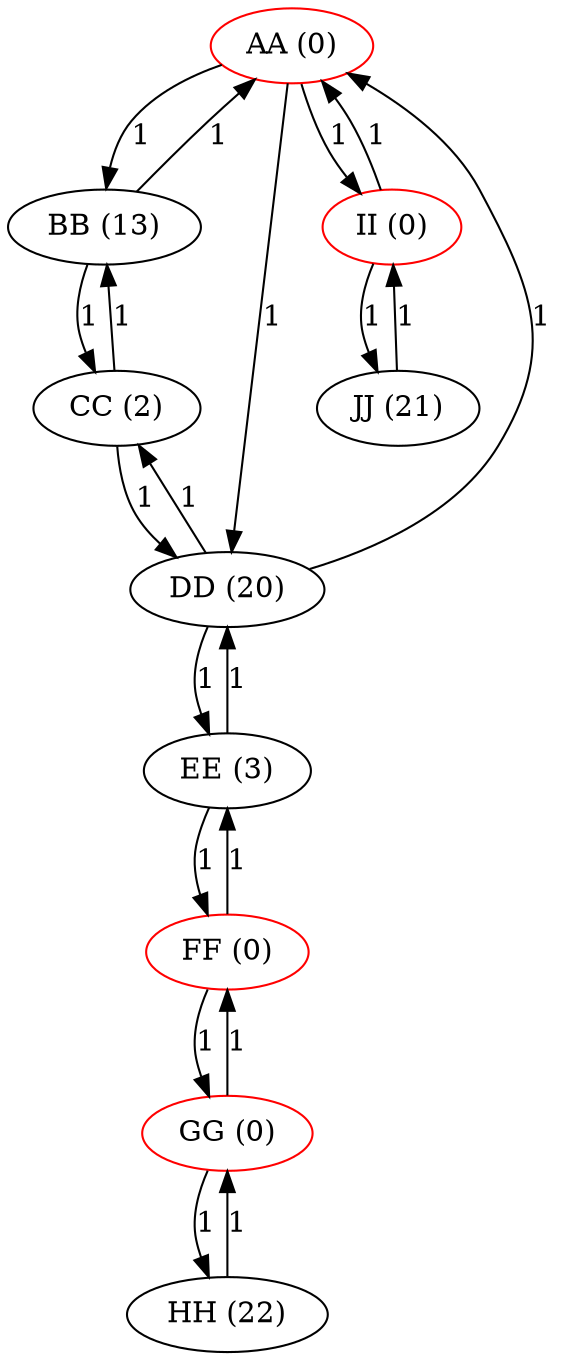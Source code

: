 digraph {
        AA [label="AA (0)" color=red];
BB [label="BB (13)"];
CC [label="CC (2)"];
DD [label="DD (20)"];
EE [label="EE (3)"];
FF [label="FF (0)" color=red];
GG [label="GG (0)" color=red];
HH [label="HH (22)"];
II [label="II (0)" color=red];
JJ [label="JJ (21)"] 
        AA -> BB [label="1"];
AA -> DD [label="1"];
AA -> II [label="1"];
BB -> AA [label="1"];
BB -> CC [label="1"];
CC -> BB [label="1"];
CC -> DD [label="1"];
DD -> AA [label="1"];
DD -> CC [label="1"];
DD -> EE [label="1"];
EE -> DD [label="1"];
EE -> FF [label="1"];
FF -> EE [label="1"];
FF -> GG [label="1"];
GG -> FF [label="1"];
GG -> HH [label="1"];
HH -> GG [label="1"];
II -> AA [label="1"];
II -> JJ [label="1"];
JJ -> II [label="1"]
        }